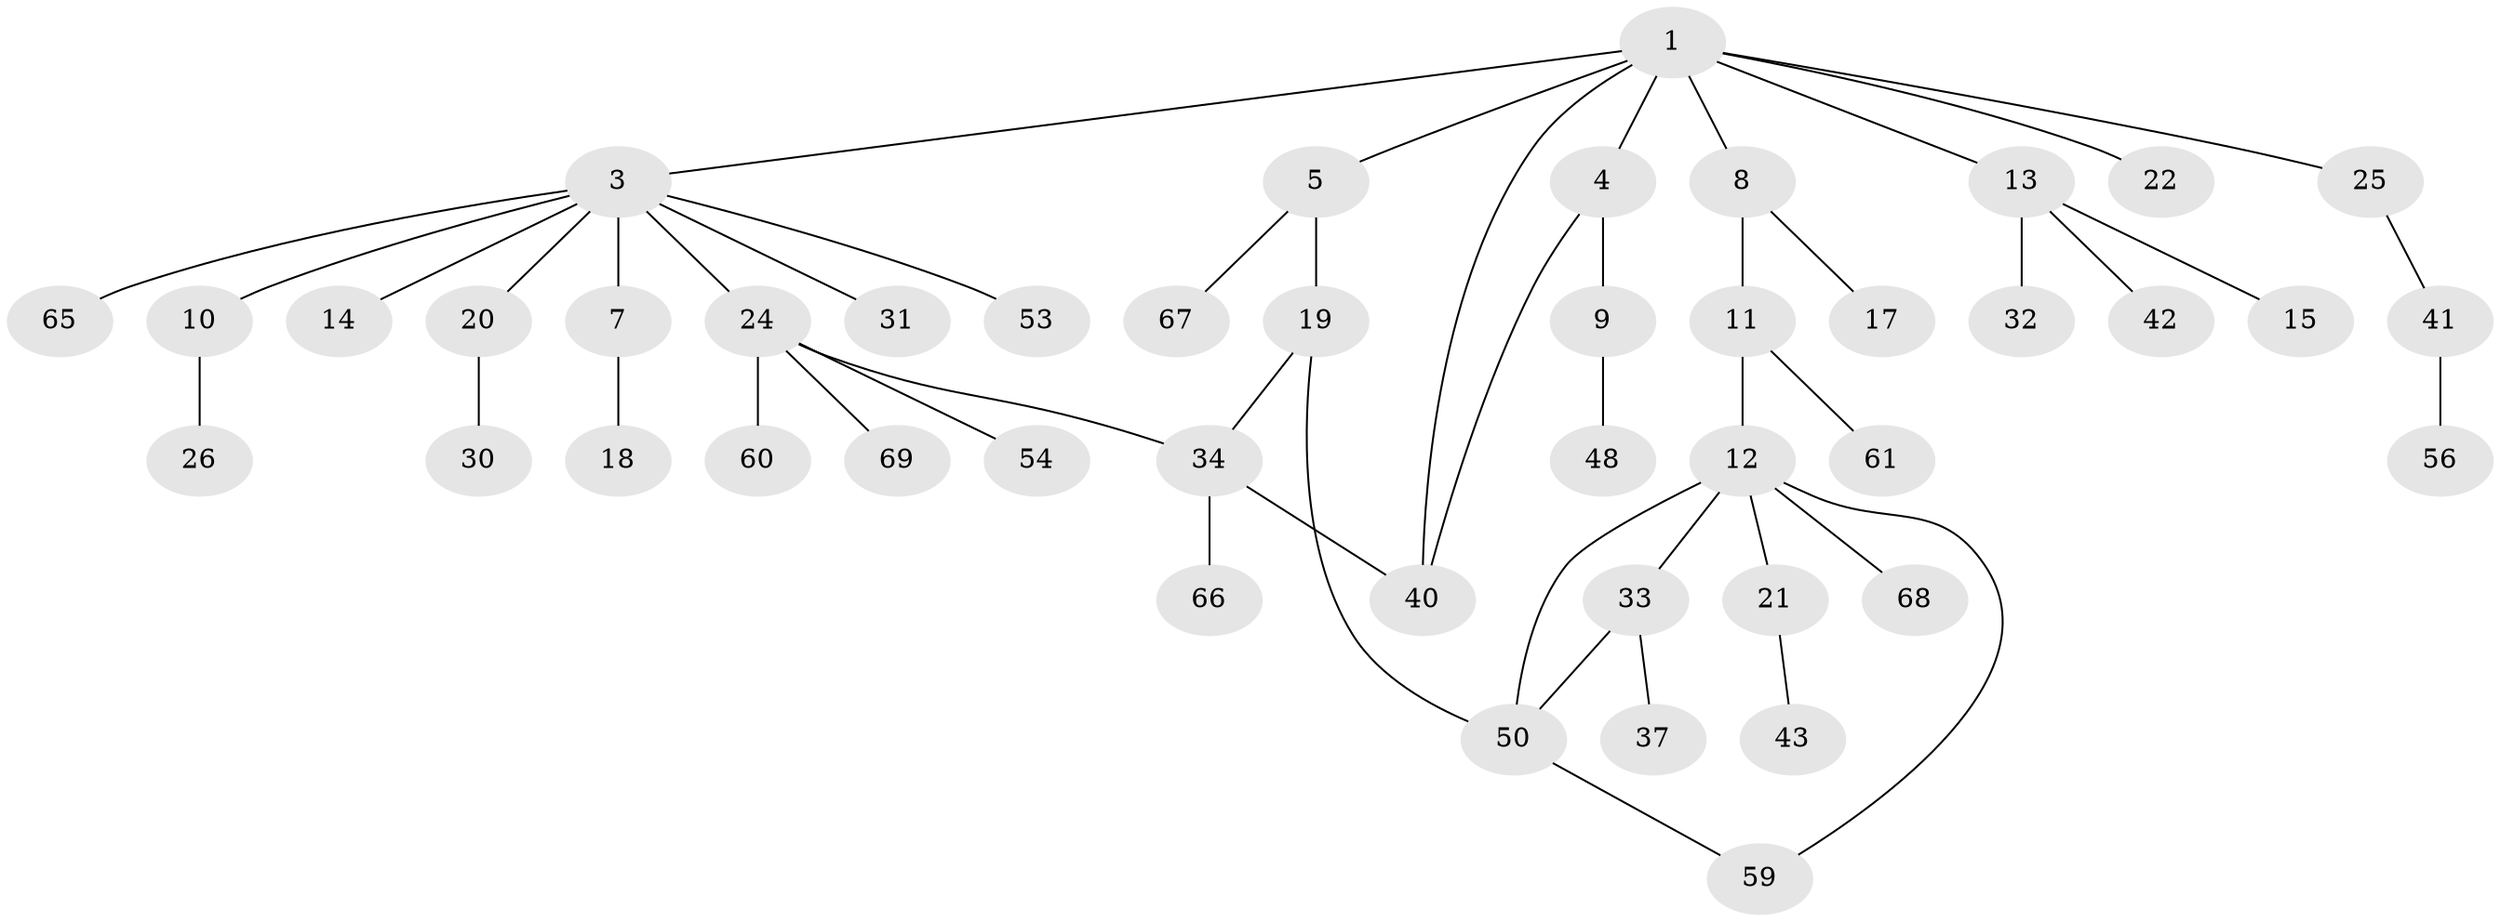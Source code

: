 // original degree distribution, {6: 0.014492753623188406, 4: 0.08695652173913043, 3: 0.17391304347826086, 7: 0.014492753623188406, 2: 0.2608695652173913, 5: 0.028985507246376812, 1: 0.42028985507246375}
// Generated by graph-tools (version 1.1) at 2025/10/02/27/25 16:10:54]
// undirected, 45 vertices, 50 edges
graph export_dot {
graph [start="1"]
  node [color=gray90,style=filled];
  1 [super="+2"];
  3 [super="+6"];
  4;
  5 [super="+36"];
  7;
  8;
  9 [super="+63"];
  10 [super="+64"];
  11 [super="+62"];
  12 [super="+16"];
  13 [super="+39"];
  14 [super="+46"];
  15 [super="+45"];
  17 [super="+23"];
  18 [super="+49"];
  19 [super="+38"];
  20 [super="+35"];
  21 [super="+27"];
  22;
  24 [super="+28"];
  25 [super="+29"];
  26;
  30 [super="+51"];
  31;
  32;
  33;
  34 [super="+52"];
  37 [super="+58"];
  40 [super="+44"];
  41 [super="+55"];
  42;
  43 [super="+47"];
  48;
  50 [super="+57"];
  53;
  54;
  56;
  59;
  60;
  61;
  65;
  66;
  67;
  68;
  69;
  1 -- 4;
  1 -- 5;
  1 -- 8;
  1 -- 13;
  1 -- 25;
  1 -- 40;
  1 -- 3;
  1 -- 22;
  3 -- 10;
  3 -- 20;
  3 -- 65;
  3 -- 53;
  3 -- 7;
  3 -- 24;
  3 -- 14;
  3 -- 31;
  4 -- 9;
  4 -- 40;
  5 -- 19;
  5 -- 67;
  7 -- 18;
  8 -- 11;
  8 -- 17;
  9 -- 48;
  10 -- 26;
  11 -- 12;
  11 -- 61;
  12 -- 21;
  12 -- 59;
  12 -- 50;
  12 -- 33;
  12 -- 68;
  13 -- 15;
  13 -- 32;
  13 -- 42;
  19 -- 34;
  19 -- 50;
  20 -- 30;
  21 -- 43;
  24 -- 34;
  24 -- 60;
  24 -- 69;
  24 -- 54;
  25 -- 41;
  33 -- 37;
  33 -- 50;
  34 -- 66;
  34 -- 40;
  41 -- 56;
  50 -- 59;
}
